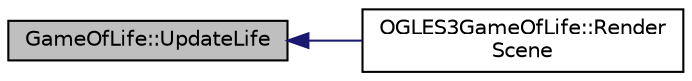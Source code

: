 digraph "GameOfLife::UpdateLife"
{
  edge [fontname="Helvetica",fontsize="10",labelfontname="Helvetica",labelfontsize="10"];
  node [fontname="Helvetica",fontsize="10",shape=record];
  rankdir="LR";
  Node1 [label="GameOfLife::UpdateLife",height=0.2,width=0.4,color="black", fillcolor="grey75", style="filled", fontcolor="black"];
  Node1 -> Node2 [dir="back",color="midnightblue",fontsize="10",style="solid"];
  Node2 [label="OGLES3GameOfLife::Render\lScene",height=0.2,width=0.4,color="black", fillcolor="white", style="filled",URL="$class_o_g_l_e_s3_game_of_life.html#ab85eed0bf61f4f697382b5d9175ded6c"];
}
